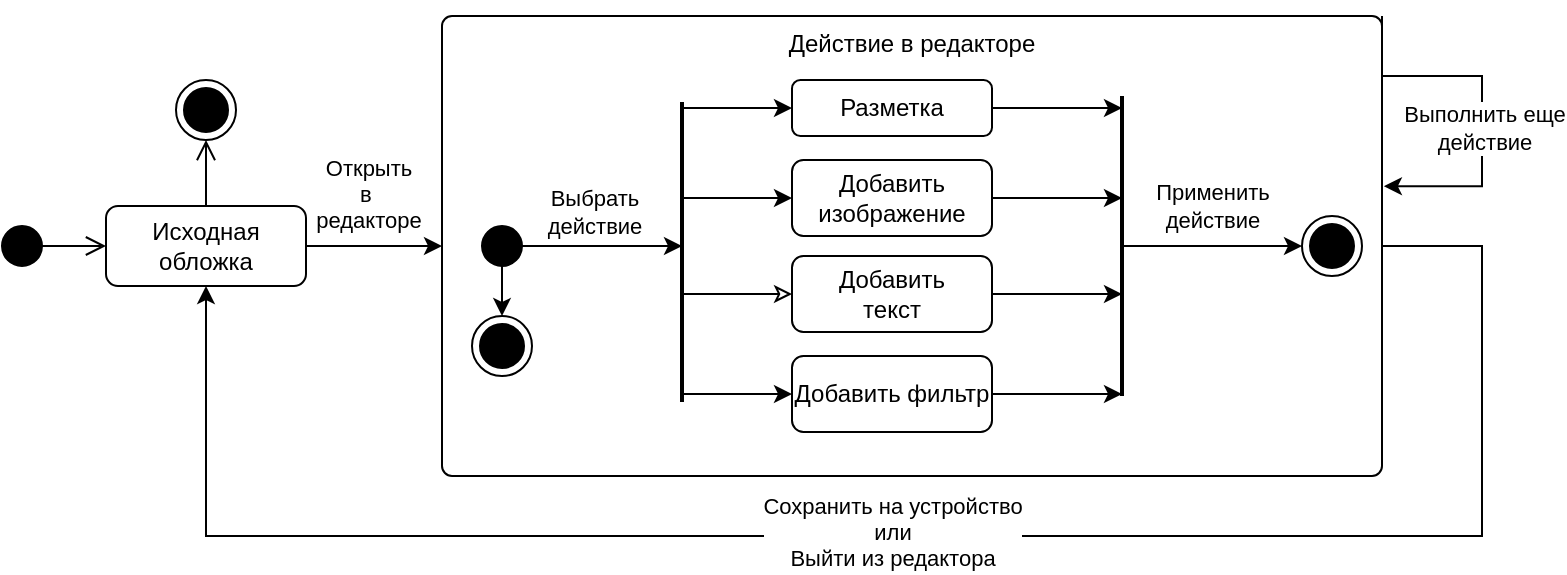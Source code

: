 <mxfile version="26.1.1">
  <diagram name="Страница — 1" id="m4vHGGJ5PU9xGRx-wa1T">
    <mxGraphModel dx="2041" dy="658" grid="1" gridSize="10" guides="1" tooltips="1" connect="1" arrows="1" fold="1" page="1" pageScale="1" pageWidth="827" pageHeight="1169" math="0" shadow="0">
      <root>
        <mxCell id="0" />
        <mxCell id="1" parent="0" />
        <mxCell id="ywiv3eZvBUl4GQGsgoTU-1" style="edgeStyle=orthogonalEdgeStyle;rounded=0;orthogonalLoop=1;jettySize=auto;html=1;entryX=0;entryY=0.5;entryDx=0;entryDy=0;endArrow=open;endFill=0;endSize=8;" edge="1" parent="1" source="ywiv3eZvBUl4GQGsgoTU-2" target="ywiv3eZvBUl4GQGsgoTU-4">
          <mxGeometry relative="1" as="geometry" />
        </mxCell>
        <mxCell id="ywiv3eZvBUl4GQGsgoTU-2" value="" style="ellipse;fillColor=strokeColor;html=1;" vertex="1" parent="1">
          <mxGeometry x="-10" y="205" width="20" height="20" as="geometry" />
        </mxCell>
        <mxCell id="ywiv3eZvBUl4GQGsgoTU-3" style="edgeStyle=orthogonalEdgeStyle;rounded=0;orthogonalLoop=1;jettySize=auto;html=1;exitX=0.5;exitY=0;exitDx=0;exitDy=0;entryX=0.5;entryY=1;entryDx=0;entryDy=0;endSize=8;endArrow=open;endFill=0;" edge="1" parent="1" source="ywiv3eZvBUl4GQGsgoTU-4" target="ywiv3eZvBUl4GQGsgoTU-5">
          <mxGeometry relative="1" as="geometry" />
        </mxCell>
        <mxCell id="ywiv3eZvBUl4GQGsgoTU-22" style="edgeStyle=orthogonalEdgeStyle;rounded=0;orthogonalLoop=1;jettySize=auto;html=1;exitX=1;exitY=0.5;exitDx=0;exitDy=0;" edge="1" parent="1" source="ywiv3eZvBUl4GQGsgoTU-4" target="ywiv3eZvBUl4GQGsgoTU-6">
          <mxGeometry relative="1" as="geometry" />
        </mxCell>
        <mxCell id="ywiv3eZvBUl4GQGsgoTU-47" value="Открыть&lt;div&gt;в&amp;nbsp;&lt;/div&gt;&lt;div&gt;редакторе&lt;/div&gt;" style="edgeLabel;html=1;align=center;verticalAlign=middle;resizable=0;points=[];" vertex="1" connectable="0" parent="ywiv3eZvBUl4GQGsgoTU-22">
          <mxGeometry x="-0.122" y="3" relative="1" as="geometry">
            <mxPoint x="1" y="-23" as="offset" />
          </mxGeometry>
        </mxCell>
        <mxCell id="ywiv3eZvBUl4GQGsgoTU-4" value="Исходная&lt;br&gt;обложка" style="rounded=1;whiteSpace=wrap;html=1;" vertex="1" parent="1">
          <mxGeometry x="42" y="195" width="100" height="40" as="geometry" />
        </mxCell>
        <mxCell id="ywiv3eZvBUl4GQGsgoTU-5" value="" style="ellipse;html=1;shape=endState;fillColor=strokeColor;" vertex="1" parent="1">
          <mxGeometry x="77" y="132" width="30" height="30" as="geometry" />
        </mxCell>
        <mxCell id="ywiv3eZvBUl4GQGsgoTU-55" style="edgeStyle=orthogonalEdgeStyle;rounded=0;orthogonalLoop=1;jettySize=auto;html=1;exitX=1;exitY=0.5;exitDx=0;exitDy=0;entryX=0.5;entryY=1;entryDx=0;entryDy=0;" edge="1" parent="1" source="ywiv3eZvBUl4GQGsgoTU-6" target="ywiv3eZvBUl4GQGsgoTU-4">
          <mxGeometry relative="1" as="geometry">
            <Array as="points">
              <mxPoint x="730" y="215" />
              <mxPoint x="730" y="360" />
              <mxPoint x="92" y="360" />
            </Array>
          </mxGeometry>
        </mxCell>
        <mxCell id="ywiv3eZvBUl4GQGsgoTU-59" value="Сохранить на устройство&lt;div&gt;или&lt;/div&gt;&lt;div&gt;Выйти из редактора&lt;/div&gt;" style="edgeLabel;html=1;align=center;verticalAlign=middle;resizable=0;points=[];" vertex="1" connectable="0" parent="ywiv3eZvBUl4GQGsgoTU-55">
          <mxGeometry x="0.153" y="-2" relative="1" as="geometry">
            <mxPoint x="62" as="offset" />
          </mxGeometry>
        </mxCell>
        <mxCell id="ywiv3eZvBUl4GQGsgoTU-6" value="Действие в редакторе" style="html=1;align=center;verticalAlign=top;rounded=1;absoluteArcSize=1;arcSize=10;dashed=0;whiteSpace=wrap;" vertex="1" parent="1">
          <mxGeometry x="210" y="100" width="470" height="230" as="geometry" />
        </mxCell>
        <mxCell id="ywiv3eZvBUl4GQGsgoTU-28" style="edgeStyle=orthogonalEdgeStyle;rounded=0;orthogonalLoop=1;jettySize=auto;html=1;exitX=1;exitY=0.5;exitDx=0;exitDy=0;" edge="1" parent="1" source="ywiv3eZvBUl4GQGsgoTU-8">
          <mxGeometry relative="1" as="geometry">
            <mxPoint x="330" y="215" as="targetPoint" />
          </mxGeometry>
        </mxCell>
        <mxCell id="ywiv3eZvBUl4GQGsgoTU-46" value="Выбрать&lt;div&gt;действие&lt;/div&gt;" style="edgeLabel;html=1;align=center;verticalAlign=middle;resizable=0;points=[];" vertex="1" connectable="0" parent="ywiv3eZvBUl4GQGsgoTU-28">
          <mxGeometry x="-0.223" y="2" relative="1" as="geometry">
            <mxPoint x="4" y="-15" as="offset" />
          </mxGeometry>
        </mxCell>
        <mxCell id="ywiv3eZvBUl4GQGsgoTU-57" style="edgeStyle=orthogonalEdgeStyle;rounded=0;orthogonalLoop=1;jettySize=auto;html=1;exitX=0.5;exitY=1;exitDx=0;exitDy=0;entryX=0.5;entryY=0;entryDx=0;entryDy=0;" edge="1" parent="1" source="ywiv3eZvBUl4GQGsgoTU-8" target="ywiv3eZvBUl4GQGsgoTU-56">
          <mxGeometry relative="1" as="geometry" />
        </mxCell>
        <mxCell id="ywiv3eZvBUl4GQGsgoTU-8" value="" style="ellipse;fillColor=strokeColor;html=1;" vertex="1" parent="1">
          <mxGeometry x="230" y="205" width="20" height="20" as="geometry" />
        </mxCell>
        <mxCell id="ywiv3eZvBUl4GQGsgoTU-9" style="edgeStyle=orthogonalEdgeStyle;rounded=0;orthogonalLoop=1;jettySize=auto;html=1;exitX=0.5;exitY=1;exitDx=0;exitDy=0;entryX=0.5;entryY=0;entryDx=0;entryDy=0;" edge="1" parent="1" target="ywiv3eZvBUl4GQGsgoTU-12">
          <mxGeometry relative="1" as="geometry">
            <mxPoint x="310" y="210" as="sourcePoint" />
          </mxGeometry>
        </mxCell>
        <mxCell id="ywiv3eZvBUl4GQGsgoTU-11" style="edgeStyle=orthogonalEdgeStyle;rounded=0;orthogonalLoop=1;jettySize=auto;html=1;exitX=1;exitY=0.5;exitDx=0;exitDy=0;entryX=0;entryY=0.5;entryDx=0;entryDy=0;" edge="1" parent="1" target="ywiv3eZvBUl4GQGsgoTU-14">
          <mxGeometry relative="1" as="geometry">
            <mxPoint x="360" y="300" as="sourcePoint" />
          </mxGeometry>
        </mxCell>
        <mxCell id="ywiv3eZvBUl4GQGsgoTU-13" style="edgeStyle=orthogonalEdgeStyle;rounded=0;orthogonalLoop=1;jettySize=auto;html=1;exitX=0.5;exitY=0;exitDx=0;exitDy=0;entryX=0.5;entryY=1;entryDx=0;entryDy=0;" edge="1" parent="1" target="ywiv3eZvBUl4GQGsgoTU-16">
          <mxGeometry relative="1" as="geometry">
            <mxPoint x="515" y="280" as="sourcePoint" />
          </mxGeometry>
        </mxCell>
        <mxCell id="ywiv3eZvBUl4GQGsgoTU-49" style="edgeStyle=orthogonalEdgeStyle;rounded=0;orthogonalLoop=1;jettySize=auto;html=1;exitX=0;exitY=0.5;exitDx=0;exitDy=0;endArrow=none;startFill=1;startArrow=classic;" edge="1" parent="1" source="ywiv3eZvBUl4GQGsgoTU-21">
          <mxGeometry relative="1" as="geometry">
            <mxPoint x="550" y="273" as="targetPoint" />
          </mxGeometry>
        </mxCell>
        <mxCell id="ywiv3eZvBUl4GQGsgoTU-50" value="Применить&lt;div&gt;действие&lt;/div&gt;" style="edgeLabel;html=1;align=center;verticalAlign=middle;resizable=0;points=[];" vertex="1" connectable="0" parent="ywiv3eZvBUl4GQGsgoTU-49">
          <mxGeometry x="0.056" y="-2" relative="1" as="geometry">
            <mxPoint x="33" y="-18" as="offset" />
          </mxGeometry>
        </mxCell>
        <mxCell id="ywiv3eZvBUl4GQGsgoTU-21" value="" style="ellipse;html=1;shape=endState;fillColor=strokeColor;" vertex="1" parent="1">
          <mxGeometry x="640" y="200" width="30" height="30" as="geometry" />
        </mxCell>
        <mxCell id="ywiv3eZvBUl4GQGsgoTU-34" style="edgeStyle=orthogonalEdgeStyle;rounded=0;orthogonalLoop=1;jettySize=auto;html=1;exitX=0;exitY=0.5;exitDx=0;exitDy=0;startArrow=classic;startFill=1;endArrow=none;endFill=1;" edge="1" parent="1" source="ywiv3eZvBUl4GQGsgoTU-23">
          <mxGeometry relative="1" as="geometry">
            <mxPoint x="330" y="146" as="targetPoint" />
          </mxGeometry>
        </mxCell>
        <mxCell id="ywiv3eZvBUl4GQGsgoTU-38" style="edgeStyle=orthogonalEdgeStyle;rounded=0;orthogonalLoop=1;jettySize=auto;html=1;exitX=1;exitY=0.5;exitDx=0;exitDy=0;" edge="1" parent="1" source="ywiv3eZvBUl4GQGsgoTU-23">
          <mxGeometry relative="1" as="geometry">
            <mxPoint x="550" y="146" as="targetPoint" />
          </mxGeometry>
        </mxCell>
        <mxCell id="ywiv3eZvBUl4GQGsgoTU-23" value="Разметка" style="rounded=1;whiteSpace=wrap;html=1;" vertex="1" parent="1">
          <mxGeometry x="385" y="132" width="100" height="28" as="geometry" />
        </mxCell>
        <mxCell id="ywiv3eZvBUl4GQGsgoTU-31" style="edgeStyle=orthogonalEdgeStyle;rounded=0;orthogonalLoop=1;jettySize=auto;html=1;exitX=0;exitY=0.5;exitDx=0;exitDy=0;endArrow=none;startFill=1;startArrow=classic;" edge="1" parent="1" source="ywiv3eZvBUl4GQGsgoTU-24">
          <mxGeometry relative="1" as="geometry">
            <mxPoint x="330" y="191" as="targetPoint" />
          </mxGeometry>
        </mxCell>
        <mxCell id="ywiv3eZvBUl4GQGsgoTU-39" style="edgeStyle=orthogonalEdgeStyle;rounded=0;orthogonalLoop=1;jettySize=auto;html=1;exitX=1;exitY=0.5;exitDx=0;exitDy=0;" edge="1" parent="1" source="ywiv3eZvBUl4GQGsgoTU-24">
          <mxGeometry relative="1" as="geometry">
            <mxPoint x="550" y="191" as="targetPoint" />
          </mxGeometry>
        </mxCell>
        <mxCell id="ywiv3eZvBUl4GQGsgoTU-24" value="Добавить&lt;br&gt;изображение" style="rounded=1;whiteSpace=wrap;html=1;" vertex="1" parent="1">
          <mxGeometry x="385" y="172" width="100" height="38" as="geometry" />
        </mxCell>
        <mxCell id="ywiv3eZvBUl4GQGsgoTU-30" style="edgeStyle=orthogonalEdgeStyle;rounded=0;orthogonalLoop=1;jettySize=auto;html=1;exitX=0;exitY=0.5;exitDx=0;exitDy=0;endArrow=none;endFill=1;startFill=0;startArrow=classic;" edge="1" parent="1" source="ywiv3eZvBUl4GQGsgoTU-25">
          <mxGeometry relative="1" as="geometry">
            <mxPoint x="330" y="239" as="targetPoint" />
          </mxGeometry>
        </mxCell>
        <mxCell id="ywiv3eZvBUl4GQGsgoTU-40" style="edgeStyle=orthogonalEdgeStyle;rounded=0;orthogonalLoop=1;jettySize=auto;html=1;exitX=1;exitY=0.5;exitDx=0;exitDy=0;" edge="1" parent="1" source="ywiv3eZvBUl4GQGsgoTU-25">
          <mxGeometry relative="1" as="geometry">
            <mxPoint x="550" y="239" as="targetPoint" />
          </mxGeometry>
        </mxCell>
        <mxCell id="ywiv3eZvBUl4GQGsgoTU-25" value="Добавить&lt;br&gt;текст" style="rounded=1;whiteSpace=wrap;html=1;" vertex="1" parent="1">
          <mxGeometry x="385" y="220" width="100" height="38" as="geometry" />
        </mxCell>
        <mxCell id="ywiv3eZvBUl4GQGsgoTU-29" style="edgeStyle=orthogonalEdgeStyle;rounded=0;orthogonalLoop=1;jettySize=auto;html=1;exitX=0;exitY=0.5;exitDx=0;exitDy=0;endArrow=none;startFill=1;startArrow=classic;" edge="1" parent="1" source="ywiv3eZvBUl4GQGsgoTU-26">
          <mxGeometry relative="1" as="geometry">
            <mxPoint x="330" y="289" as="targetPoint" />
          </mxGeometry>
        </mxCell>
        <mxCell id="ywiv3eZvBUl4GQGsgoTU-41" style="edgeStyle=orthogonalEdgeStyle;rounded=0;orthogonalLoop=1;jettySize=auto;html=1;exitX=1;exitY=0.5;exitDx=0;exitDy=0;" edge="1" parent="1" source="ywiv3eZvBUl4GQGsgoTU-26">
          <mxGeometry relative="1" as="geometry">
            <mxPoint x="550" y="289" as="targetPoint" />
          </mxGeometry>
        </mxCell>
        <mxCell id="ywiv3eZvBUl4GQGsgoTU-26" value="Добавить фильтр" style="rounded=1;whiteSpace=wrap;html=1;" vertex="1" parent="1">
          <mxGeometry x="385" y="270" width="100" height="38" as="geometry" />
        </mxCell>
        <mxCell id="ywiv3eZvBUl4GQGsgoTU-27" value="" style="endArrow=none;html=1;rounded=0;strokeWidth=2;" edge="1" parent="1">
          <mxGeometry width="50" height="50" relative="1" as="geometry">
            <mxPoint x="330" y="293" as="sourcePoint" />
            <mxPoint x="330" y="143" as="targetPoint" />
          </mxGeometry>
        </mxCell>
        <mxCell id="ywiv3eZvBUl4GQGsgoTU-37" value="" style="endArrow=none;html=1;rounded=0;strokeWidth=2;" edge="1" parent="1">
          <mxGeometry width="50" height="50" relative="1" as="geometry">
            <mxPoint x="550" y="290" as="sourcePoint" />
            <mxPoint x="550" y="140" as="targetPoint" />
          </mxGeometry>
        </mxCell>
        <mxCell id="ywiv3eZvBUl4GQGsgoTU-52" style="edgeStyle=orthogonalEdgeStyle;rounded=0;orthogonalLoop=1;jettySize=auto;html=1;exitX=1;exitY=0;exitDx=0;exitDy=0;entryX=1.002;entryY=0.37;entryDx=0;entryDy=0;entryPerimeter=0;" edge="1" parent="1" source="ywiv3eZvBUl4GQGsgoTU-6" target="ywiv3eZvBUl4GQGsgoTU-6">
          <mxGeometry relative="1" as="geometry">
            <mxPoint x="680" y="170" as="targetPoint" />
            <Array as="points">
              <mxPoint x="680" y="130" />
              <mxPoint x="730" y="130" />
              <mxPoint x="730" y="185" />
            </Array>
          </mxGeometry>
        </mxCell>
        <mxCell id="ywiv3eZvBUl4GQGsgoTU-53" value="Выполнить еще&lt;div&gt;действие&lt;/div&gt;" style="edgeLabel;html=1;align=center;verticalAlign=middle;resizable=0;points=[];" vertex="1" connectable="0" parent="ywiv3eZvBUl4GQGsgoTU-52">
          <mxGeometry x="-0.312" y="2" relative="1" as="geometry">
            <mxPoint x="17" y="28" as="offset" />
          </mxGeometry>
        </mxCell>
        <mxCell id="ywiv3eZvBUl4GQGsgoTU-56" value="" style="ellipse;html=1;shape=endState;fillColor=strokeColor;" vertex="1" parent="1">
          <mxGeometry x="225" y="250" width="30" height="30" as="geometry" />
        </mxCell>
      </root>
    </mxGraphModel>
  </diagram>
</mxfile>
